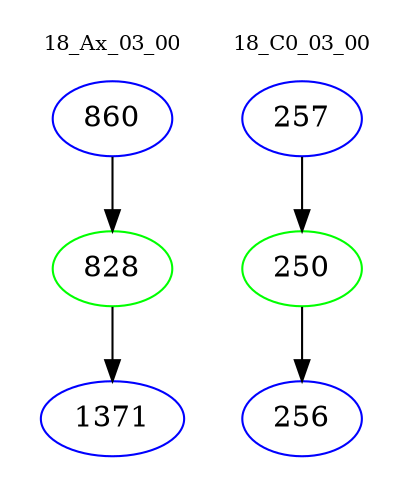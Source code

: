 digraph{
subgraph cluster_0 {
color = white
label = "18_Ax_03_00";
fontsize=10;
T0_860 [label="860", color="blue"]
T0_860 -> T0_828 [color="black"]
T0_828 [label="828", color="green"]
T0_828 -> T0_1371 [color="black"]
T0_1371 [label="1371", color="blue"]
}
subgraph cluster_1 {
color = white
label = "18_C0_03_00";
fontsize=10;
T1_257 [label="257", color="blue"]
T1_257 -> T1_250 [color="black"]
T1_250 [label="250", color="green"]
T1_250 -> T1_256 [color="black"]
T1_256 [label="256", color="blue"]
}
}
